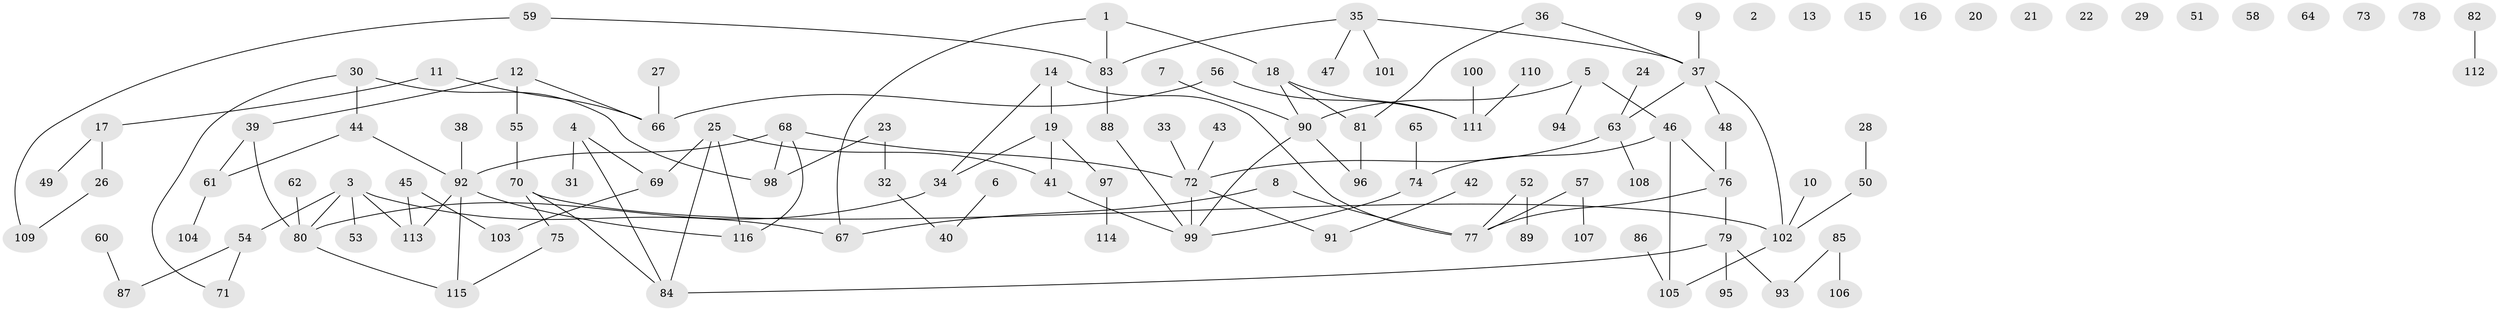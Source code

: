 // coarse degree distribution, {9: 0.017543859649122806, 0: 0.24561403508771928, 6: 0.017543859649122806, 1: 0.3157894736842105, 4: 0.07017543859649122, 2: 0.14035087719298245, 5: 0.03508771929824561, 3: 0.08771929824561403, 7: 0.03508771929824561, 12: 0.017543859649122806, 8: 0.017543859649122806}
// Generated by graph-tools (version 1.1) at 2025/16/03/04/25 18:16:47]
// undirected, 116 vertices, 127 edges
graph export_dot {
graph [start="1"]
  node [color=gray90,style=filled];
  1;
  2;
  3;
  4;
  5;
  6;
  7;
  8;
  9;
  10;
  11;
  12;
  13;
  14;
  15;
  16;
  17;
  18;
  19;
  20;
  21;
  22;
  23;
  24;
  25;
  26;
  27;
  28;
  29;
  30;
  31;
  32;
  33;
  34;
  35;
  36;
  37;
  38;
  39;
  40;
  41;
  42;
  43;
  44;
  45;
  46;
  47;
  48;
  49;
  50;
  51;
  52;
  53;
  54;
  55;
  56;
  57;
  58;
  59;
  60;
  61;
  62;
  63;
  64;
  65;
  66;
  67;
  68;
  69;
  70;
  71;
  72;
  73;
  74;
  75;
  76;
  77;
  78;
  79;
  80;
  81;
  82;
  83;
  84;
  85;
  86;
  87;
  88;
  89;
  90;
  91;
  92;
  93;
  94;
  95;
  96;
  97;
  98;
  99;
  100;
  101;
  102;
  103;
  104;
  105;
  106;
  107;
  108;
  109;
  110;
  111;
  112;
  113;
  114;
  115;
  116;
  1 -- 18;
  1 -- 67;
  1 -- 83;
  3 -- 53;
  3 -- 54;
  3 -- 67;
  3 -- 80;
  3 -- 113;
  4 -- 31;
  4 -- 69;
  4 -- 84;
  5 -- 46;
  5 -- 90;
  5 -- 94;
  6 -- 40;
  7 -- 90;
  8 -- 67;
  8 -- 77;
  9 -- 37;
  10 -- 102;
  11 -- 17;
  11 -- 66;
  12 -- 39;
  12 -- 55;
  12 -- 66;
  14 -- 19;
  14 -- 34;
  14 -- 77;
  17 -- 26;
  17 -- 49;
  18 -- 81;
  18 -- 90;
  18 -- 111;
  19 -- 34;
  19 -- 41;
  19 -- 97;
  23 -- 32;
  23 -- 98;
  24 -- 63;
  25 -- 41;
  25 -- 69;
  25 -- 84;
  25 -- 116;
  26 -- 109;
  27 -- 66;
  28 -- 50;
  30 -- 44;
  30 -- 71;
  30 -- 98;
  32 -- 40;
  33 -- 72;
  34 -- 80;
  35 -- 37;
  35 -- 47;
  35 -- 83;
  35 -- 101;
  36 -- 37;
  36 -- 81;
  37 -- 48;
  37 -- 63;
  37 -- 102;
  38 -- 92;
  39 -- 61;
  39 -- 80;
  41 -- 99;
  42 -- 91;
  43 -- 72;
  44 -- 61;
  44 -- 92;
  45 -- 103;
  45 -- 113;
  46 -- 74;
  46 -- 76;
  46 -- 105;
  48 -- 76;
  50 -- 102;
  52 -- 77;
  52 -- 89;
  54 -- 71;
  54 -- 87;
  55 -- 70;
  56 -- 66;
  56 -- 111;
  57 -- 77;
  57 -- 107;
  59 -- 83;
  59 -- 109;
  60 -- 87;
  61 -- 104;
  62 -- 80;
  63 -- 72;
  63 -- 108;
  65 -- 74;
  68 -- 72;
  68 -- 92;
  68 -- 98;
  68 -- 116;
  69 -- 103;
  70 -- 75;
  70 -- 84;
  70 -- 102;
  72 -- 91;
  72 -- 99;
  74 -- 99;
  75 -- 115;
  76 -- 77;
  76 -- 79;
  79 -- 84;
  79 -- 93;
  79 -- 95;
  80 -- 115;
  81 -- 96;
  82 -- 112;
  83 -- 88;
  85 -- 93;
  85 -- 106;
  86 -- 105;
  88 -- 99;
  90 -- 96;
  90 -- 99;
  92 -- 113;
  92 -- 115;
  92 -- 116;
  97 -- 114;
  100 -- 111;
  102 -- 105;
  110 -- 111;
}
